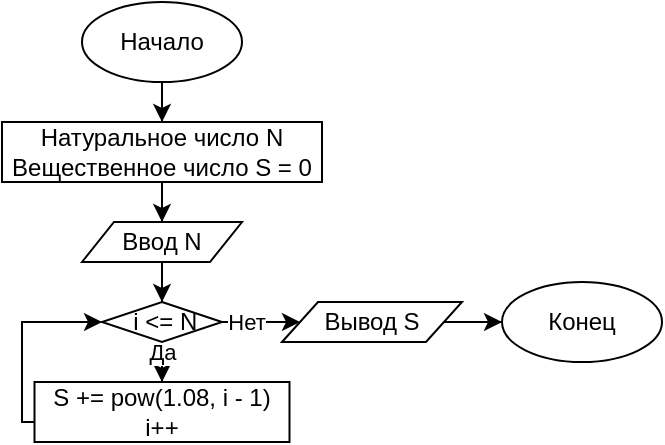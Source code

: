 <mxfile version="13.1.14"><diagram id="Hsi1N0cberL_-BoPGEi5" name="Page-1"><mxGraphModel dx="530" dy="210" grid="1" gridSize="10" guides="1" tooltips="1" connect="1" arrows="1" fold="1" page="1" pageScale="1" pageWidth="850" pageHeight="1100" math="0" shadow="0"><root><mxCell id="0"/><mxCell id="1" parent="0"/><mxCell id="LDhQOHuRyV1jIk14AgpL-1499" style="edgeStyle=orthogonalEdgeStyle;rounded=0;orthogonalLoop=1;jettySize=auto;html=1;entryX=0.5;entryY=0;entryDx=0;entryDy=0;" edge="1" parent="1" source="LDhQOHuRyV1jIk14AgpL-1500" target="LDhQOHuRyV1jIk14AgpL-1502"><mxGeometry relative="1" as="geometry"/></mxCell><mxCell id="LDhQOHuRyV1jIk14AgpL-1500" value="Начало" style="ellipse;whiteSpace=wrap;html=1;" vertex="1" parent="1"><mxGeometry x="230" y="420" width="80" height="40" as="geometry"/></mxCell><mxCell id="LDhQOHuRyV1jIk14AgpL-1501" style="edgeStyle=orthogonalEdgeStyle;rounded=0;orthogonalLoop=1;jettySize=auto;html=1;" edge="1" parent="1" source="LDhQOHuRyV1jIk14AgpL-1502" target="LDhQOHuRyV1jIk14AgpL-1504"><mxGeometry relative="1" as="geometry"/></mxCell><mxCell id="LDhQOHuRyV1jIk14AgpL-1502" value="Натуральное число N&lt;br&gt;Вещественное число S = 0" style="rounded=0;whiteSpace=wrap;html=1;" vertex="1" parent="1"><mxGeometry x="190" y="480" width="160" height="30" as="geometry"/></mxCell><mxCell id="LDhQOHuRyV1jIk14AgpL-1503" style="edgeStyle=orthogonalEdgeStyle;rounded=0;orthogonalLoop=1;jettySize=auto;html=1;" edge="1" parent="1" source="LDhQOHuRyV1jIk14AgpL-1504" target="LDhQOHuRyV1jIk14AgpL-1509"><mxGeometry relative="1" as="geometry"/></mxCell><mxCell id="LDhQOHuRyV1jIk14AgpL-1504" value="Ввод N" style="shape=parallelogram;perimeter=parallelogramPerimeter;whiteSpace=wrap;html=1;" vertex="1" parent="1"><mxGeometry x="230" y="530" width="80" height="20" as="geometry"/></mxCell><mxCell id="LDhQOHuRyV1jIk14AgpL-1505" value="Конец" style="ellipse;whiteSpace=wrap;html=1;" vertex="1" parent="1"><mxGeometry x="440" y="560" width="80" height="40" as="geometry"/></mxCell><mxCell id="LDhQOHuRyV1jIk14AgpL-1506" style="edgeStyle=orthogonalEdgeStyle;rounded=0;orthogonalLoop=1;jettySize=auto;html=1;entryX=0;entryY=0.5;entryDx=0;entryDy=0;" edge="1" parent="1" source="LDhQOHuRyV1jIk14AgpL-1509" target="LDhQOHuRyV1jIk14AgpL-1511"><mxGeometry relative="1" as="geometry"/></mxCell><mxCell id="LDhQOHuRyV1jIk14AgpL-1507" value="Нет" style="edgeLabel;html=1;align=center;verticalAlign=middle;resizable=0;points=[];" vertex="1" connectable="0" parent="LDhQOHuRyV1jIk14AgpL-1506"><mxGeometry x="-0.618" y="-1" relative="1" as="geometry"><mxPoint y="-1.01" as="offset"/></mxGeometry></mxCell><mxCell id="LDhQOHuRyV1jIk14AgpL-1508" style="edgeStyle=orthogonalEdgeStyle;rounded=0;orthogonalLoop=1;jettySize=auto;html=1;entryX=0.5;entryY=0;entryDx=0;entryDy=0;" edge="1" parent="1" source="LDhQOHuRyV1jIk14AgpL-1509" target="LDhQOHuRyV1jIk14AgpL-1513"><mxGeometry relative="1" as="geometry"/></mxCell><mxCell id="LDhQOHuRyV1jIk14AgpL-1514" value="Да" style="edgeLabel;html=1;align=center;verticalAlign=middle;resizable=0;points=[];" vertex="1" connectable="0" parent="LDhQOHuRyV1jIk14AgpL-1508"><mxGeometry x="0.608" relative="1" as="geometry"><mxPoint y="-3.19" as="offset"/></mxGeometry></mxCell><mxCell id="LDhQOHuRyV1jIk14AgpL-1509" value="&amp;nbsp;i &amp;lt;= N" style="rhombus;whiteSpace=wrap;html=1;" vertex="1" parent="1"><mxGeometry x="240" y="570" width="60" height="20" as="geometry"/></mxCell><mxCell id="LDhQOHuRyV1jIk14AgpL-1510" style="edgeStyle=orthogonalEdgeStyle;rounded=0;orthogonalLoop=1;jettySize=auto;html=1;entryX=0;entryY=0.5;entryDx=0;entryDy=0;" edge="1" parent="1" source="LDhQOHuRyV1jIk14AgpL-1511" target="LDhQOHuRyV1jIk14AgpL-1505"><mxGeometry relative="1" as="geometry"/></mxCell><mxCell id="LDhQOHuRyV1jIk14AgpL-1511" value="Вывод S" style="shape=parallelogram;perimeter=parallelogramPerimeter;whiteSpace=wrap;html=1;" vertex="1" parent="1"><mxGeometry x="330" y="570" width="90" height="20" as="geometry"/></mxCell><mxCell id="LDhQOHuRyV1jIk14AgpL-1512" style="edgeStyle=orthogonalEdgeStyle;rounded=0;orthogonalLoop=1;jettySize=auto;html=1;entryX=0;entryY=0.5;entryDx=0;entryDy=0;" edge="1" parent="1" source="LDhQOHuRyV1jIk14AgpL-1513" target="LDhQOHuRyV1jIk14AgpL-1509"><mxGeometry relative="1" as="geometry"><Array as="points"><mxPoint x="200" y="630"/><mxPoint x="200" y="580"/></Array></mxGeometry></mxCell><mxCell id="LDhQOHuRyV1jIk14AgpL-1513" value="S += pow(1.08, i - 1)&lt;br&gt;i++" style="rounded=0;whiteSpace=wrap;html=1;" vertex="1" parent="1"><mxGeometry x="206.25" y="610" width="127.5" height="30" as="geometry"/></mxCell></root></mxGraphModel></diagram></mxfile>